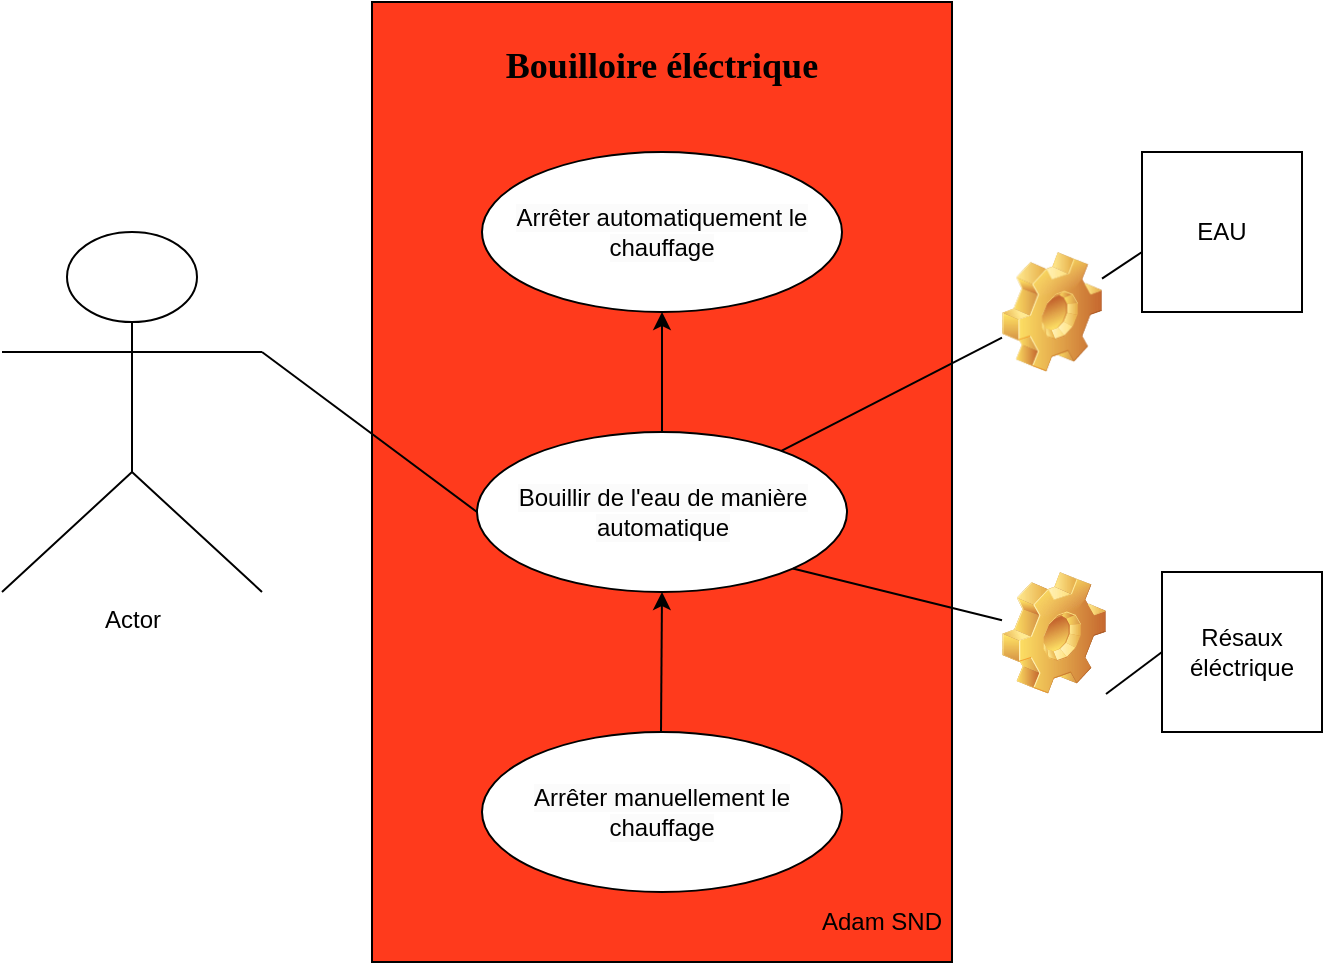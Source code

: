 <mxfile version="24.7.14">
  <diagram name="Page-1" id="a9eDFLZs0uPptSiXM21m">
    <mxGraphModel dx="1619" dy="792" grid="1" gridSize="10" guides="1" tooltips="1" connect="1" arrows="1" fold="1" page="1" pageScale="1" pageWidth="827" pageHeight="1169" math="0" shadow="0">
      <root>
        <mxCell id="0" />
        <mxCell id="1" parent="0" />
        <mxCell id="zbCrqSj2yJn5MyzEJaYR-2" value="Actor" style="shape=umlActor;verticalLabelPosition=bottom;verticalAlign=top;html=1;outlineConnect=0;" vertex="1" parent="1">
          <mxGeometry x="60" y="280" width="130" height="180" as="geometry" />
        </mxCell>
        <mxCell id="zbCrqSj2yJn5MyzEJaYR-3" value="" style="rounded=0;whiteSpace=wrap;html=1;rotation=-90;fillColor=#FF3A1C;" vertex="1" parent="1">
          <mxGeometry x="150" y="260" width="480" height="290" as="geometry" />
        </mxCell>
        <mxCell id="zbCrqSj2yJn5MyzEJaYR-4" value="&lt;h1&gt;&lt;font face=&quot;Times New Roman&quot; style=&quot;font-size: 18px;&quot;&gt;Bouilloire éléctrique&lt;/font&gt;&lt;/h1&gt;" style="text;html=1;align=center;verticalAlign=middle;whiteSpace=wrap;rounded=0;" vertex="1" parent="1">
          <mxGeometry x="190" y="180" width="400" height="30" as="geometry" />
        </mxCell>
        <mxCell id="zbCrqSj2yJn5MyzEJaYR-5" value="&lt;br&gt;&lt;span style=&quot;color: rgb(0, 0, 0); font-family: Helvetica; font-size: 12px; font-style: normal; font-variant-ligatures: normal; font-variant-caps: normal; font-weight: 400; letter-spacing: normal; orphans: 2; text-align: left; text-indent: 0px; text-transform: none; widows: 2; word-spacing: 0px; -webkit-text-stroke-width: 0px; white-space: normal; background-color: rgb(251, 251, 251); text-decoration-thickness: initial; text-decoration-style: initial; text-decoration-color: initial; display: inline !important; float: none;&quot;&gt;Arrêter automatiquement le chauffage&lt;/span&gt;&lt;div&gt;&lt;br/&gt;&lt;/div&gt;" style="ellipse;whiteSpace=wrap;html=1;" vertex="1" parent="1">
          <mxGeometry x="300" y="240" width="180" height="80" as="geometry" />
        </mxCell>
        <mxCell id="zbCrqSj2yJn5MyzEJaYR-6" value="&lt;br&gt;&lt;span style=&quot;color: rgb(0, 0, 0); font-family: Helvetica; font-size: 12px; font-style: normal; font-variant-ligatures: normal; font-variant-caps: normal; font-weight: 400; letter-spacing: normal; orphans: 2; text-align: left; text-indent: 0px; text-transform: none; widows: 2; word-spacing: 0px; -webkit-text-stroke-width: 0px; white-space: normal; background-color: rgb(251, 251, 251); text-decoration-thickness: initial; text-decoration-style: initial; text-decoration-color: initial; display: inline !important; float: none;&quot;&gt;Arrêter manuellement le chauffage&lt;/span&gt;&lt;div&gt;&lt;br/&gt;&lt;/div&gt;" style="ellipse;whiteSpace=wrap;html=1;" vertex="1" parent="1">
          <mxGeometry x="300" y="530" width="180" height="80" as="geometry" />
        </mxCell>
        <mxCell id="zbCrqSj2yJn5MyzEJaYR-7" value="&lt;br&gt;&lt;span style=&quot;color: rgb(0, 0, 0); font-family: Helvetica; font-size: 12px; font-style: normal; font-variant-ligatures: normal; font-variant-caps: normal; font-weight: 400; letter-spacing: normal; orphans: 2; text-align: left; text-indent: 0px; text-transform: none; widows: 2; word-spacing: 0px; -webkit-text-stroke-width: 0px; white-space: normal; background-color: rgb(251, 251, 251); text-decoration-thickness: initial; text-decoration-style: initial; text-decoration-color: initial; display: inline !important; float: none;&quot;&gt;Bouillir de l&#39;eau de manière automatique&lt;/span&gt;&lt;div&gt;&lt;br/&gt;&lt;/div&gt;" style="ellipse;whiteSpace=wrap;html=1;" vertex="1" parent="1">
          <mxGeometry x="297.5" y="380" width="185" height="80" as="geometry" />
        </mxCell>
        <mxCell id="zbCrqSj2yJn5MyzEJaYR-8" value="" style="endArrow=classic;html=1;rounded=0;entryX=0.5;entryY=1;entryDx=0;entryDy=0;" edge="1" parent="1" source="zbCrqSj2yJn5MyzEJaYR-7" target="zbCrqSj2yJn5MyzEJaYR-5">
          <mxGeometry width="50" height="50" relative="1" as="geometry">
            <mxPoint x="365" y="370" as="sourcePoint" />
            <mxPoint x="415" y="320" as="targetPoint" />
          </mxGeometry>
        </mxCell>
        <mxCell id="zbCrqSj2yJn5MyzEJaYR-9" value="" style="endArrow=classic;html=1;rounded=0;entryX=0.5;entryY=1;entryDx=0;entryDy=0;" edge="1" parent="1" target="zbCrqSj2yJn5MyzEJaYR-7">
          <mxGeometry width="50" height="50" relative="1" as="geometry">
            <mxPoint x="389.5" y="530" as="sourcePoint" />
            <mxPoint x="389.5" y="470" as="targetPoint" />
          </mxGeometry>
        </mxCell>
        <mxCell id="zbCrqSj2yJn5MyzEJaYR-11" value="" style="endArrow=none;html=1;rounded=0;entryX=0;entryY=0.5;entryDx=0;entryDy=0;" edge="1" parent="1" target="zbCrqSj2yJn5MyzEJaYR-7">
          <mxGeometry width="50" height="50" relative="1" as="geometry">
            <mxPoint x="190" y="340" as="sourcePoint" />
            <mxPoint x="240" y="290" as="targetPoint" />
          </mxGeometry>
        </mxCell>
        <mxCell id="zbCrqSj2yJn5MyzEJaYR-12" value="EAU" style="whiteSpace=wrap;html=1;aspect=fixed;" vertex="1" parent="1">
          <mxGeometry x="630" y="240" width="80" height="80" as="geometry" />
        </mxCell>
        <mxCell id="zbCrqSj2yJn5MyzEJaYR-13" value="Résaux éléctrique" style="whiteSpace=wrap;html=1;aspect=fixed;" vertex="1" parent="1">
          <mxGeometry x="640" y="450" width="80" height="80" as="geometry" />
        </mxCell>
        <mxCell id="zbCrqSj2yJn5MyzEJaYR-14" value="Adam SND" style="text;html=1;align=center;verticalAlign=middle;whiteSpace=wrap;rounded=0;" vertex="1" parent="1">
          <mxGeometry x="460" y="610" width="80" height="30" as="geometry" />
        </mxCell>
        <mxCell id="zbCrqSj2yJn5MyzEJaYR-15" value="" style="endArrow=none;html=1;rounded=0;" edge="1" parent="1" source="zbCrqSj2yJn5MyzEJaYR-19">
          <mxGeometry width="50" height="50" relative="1" as="geometry">
            <mxPoint x="580" y="340" as="sourcePoint" />
            <mxPoint x="630" y="290" as="targetPoint" />
          </mxGeometry>
        </mxCell>
        <mxCell id="zbCrqSj2yJn5MyzEJaYR-16" value="" style="endArrow=none;html=1;rounded=0;exitX=1;exitY=1;exitDx=0;exitDy=0;" edge="1" parent="1" source="zbCrqSj2yJn5MyzEJaYR-17">
          <mxGeometry width="50" height="50" relative="1" as="geometry">
            <mxPoint x="590" y="540" as="sourcePoint" />
            <mxPoint x="640" y="490" as="targetPoint" />
          </mxGeometry>
        </mxCell>
        <mxCell id="zbCrqSj2yJn5MyzEJaYR-18" value="" style="endArrow=none;html=1;rounded=0;exitX=1;exitY=1;exitDx=0;exitDy=0;" edge="1" parent="1" source="zbCrqSj2yJn5MyzEJaYR-7" target="zbCrqSj2yJn5MyzEJaYR-17">
          <mxGeometry width="50" height="50" relative="1" as="geometry">
            <mxPoint x="455" y="448" as="sourcePoint" />
            <mxPoint x="640" y="490" as="targetPoint" />
          </mxGeometry>
        </mxCell>
        <mxCell id="zbCrqSj2yJn5MyzEJaYR-17" value="" style="shape=image;html=1;verticalLabelPosition=bottom;verticalAlign=top;imageAspect=1;aspect=fixed;image=img/clipart/Gear_128x128.png" vertex="1" parent="1">
          <mxGeometry x="560" y="450" width="52" height="61" as="geometry" />
        </mxCell>
        <mxCell id="zbCrqSj2yJn5MyzEJaYR-20" value="" style="endArrow=none;html=1;rounded=0;" edge="1" parent="1" source="zbCrqSj2yJn5MyzEJaYR-7" target="zbCrqSj2yJn5MyzEJaYR-19">
          <mxGeometry width="50" height="50" relative="1" as="geometry">
            <mxPoint x="448" y="389" as="sourcePoint" />
            <mxPoint x="630" y="290" as="targetPoint" />
          </mxGeometry>
        </mxCell>
        <mxCell id="zbCrqSj2yJn5MyzEJaYR-19" value="" style="shape=image;html=1;verticalLabelPosition=bottom;verticalAlign=top;imageAspect=0;image=img/clipart/Gear_128x128.png" vertex="1" parent="1">
          <mxGeometry x="560" y="290" width="50" height="60" as="geometry" />
        </mxCell>
      </root>
    </mxGraphModel>
  </diagram>
</mxfile>
